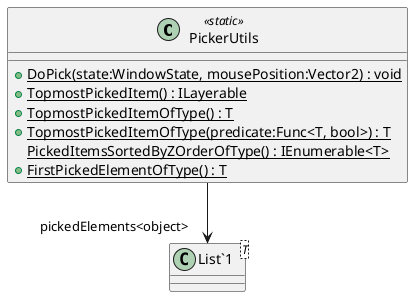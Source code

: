 @startuml
class PickerUtils <<static>> {
    + {static} DoPick(state:WindowState, mousePosition:Vector2) : void
    + {static} TopmostPickedItem() : ILayerable
    + {static} TopmostPickedItemOfType() : T
    + {static} TopmostPickedItemOfType(predicate:Func<T, bool>) : T
    {static} PickedItemsSortedByZOrderOfType() : IEnumerable<T>
    + {static} FirstPickedElementOfType() : T
}
class "List`1"<T> {
}
PickerUtils --> "pickedElements<object>" "List`1"
@enduml
